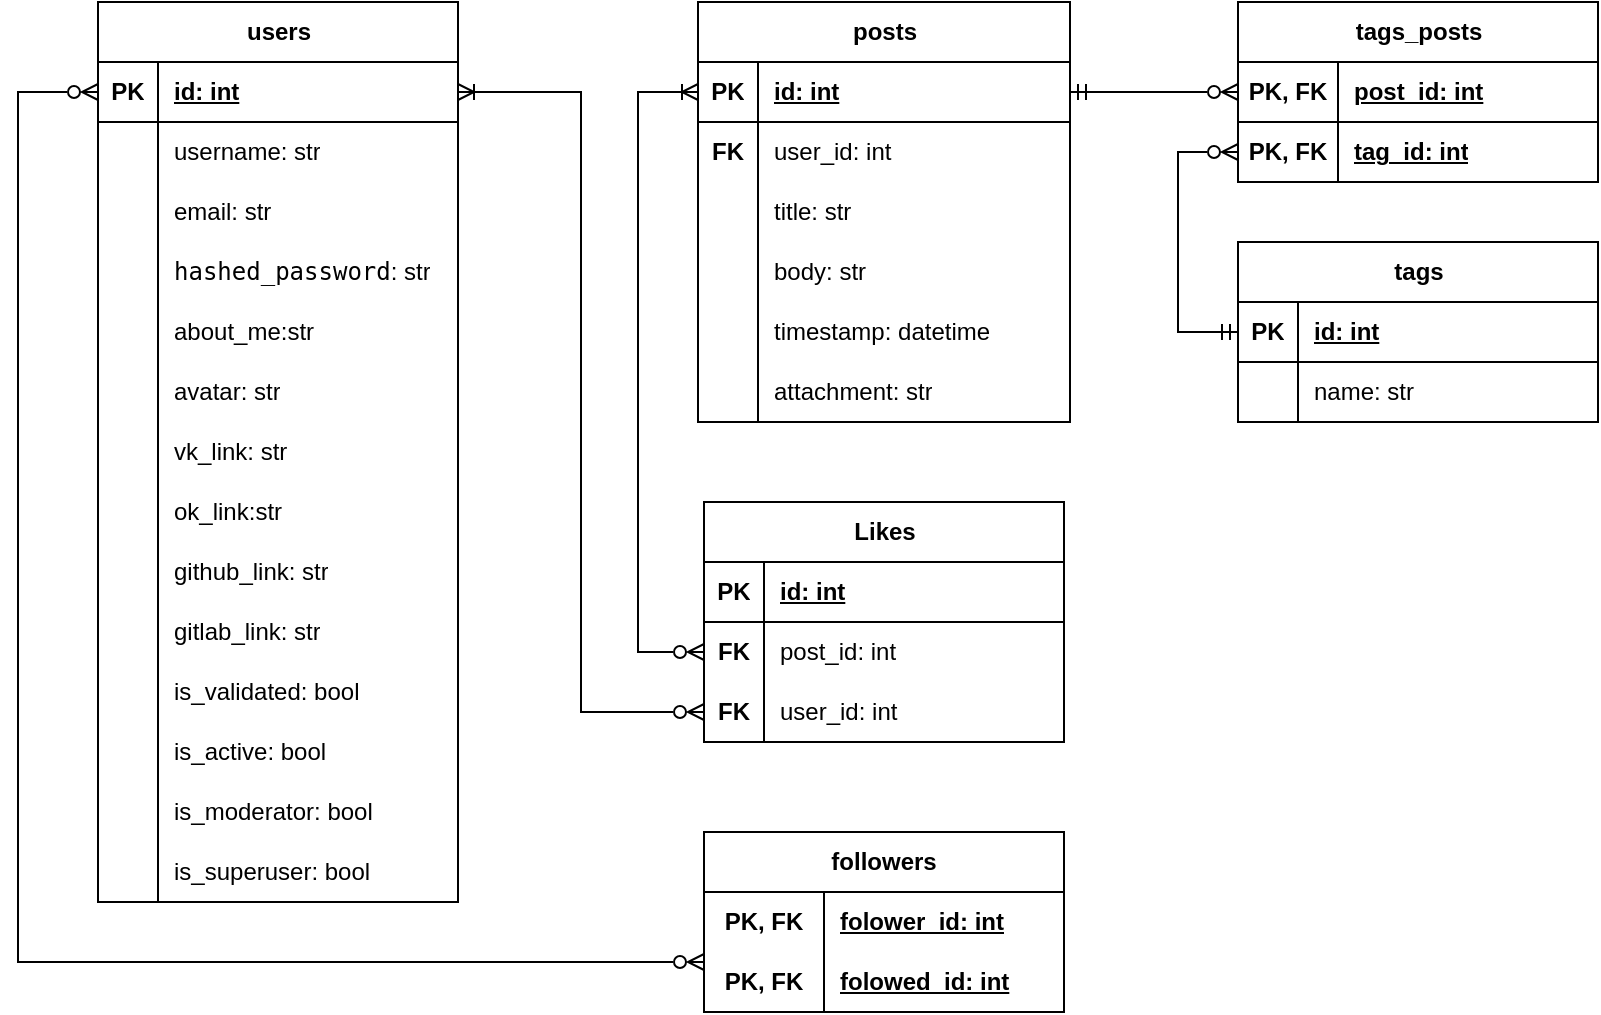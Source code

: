 <mxfile version="24.8.4">
  <diagram name="Page-1" id="2Q1OLSeuSMFc9mFQq8gH">
    <mxGraphModel dx="1562" dy="826" grid="1" gridSize="10" guides="1" tooltips="1" connect="1" arrows="1" fold="1" page="1" pageScale="1" pageWidth="827" pageHeight="1169" math="0" shadow="0">
      <root>
        <mxCell id="0" />
        <mxCell id="1" parent="0" />
        <mxCell id="EeX4CJ8ePAJ3Jt6uAN1j-5" value="users" style="shape=table;startSize=30;container=1;collapsible=1;childLayout=tableLayout;fixedRows=1;rowLines=0;fontStyle=1;align=center;resizeLast=1;html=1;" parent="1" vertex="1">
          <mxGeometry x="90" y="80" width="180" height="450" as="geometry" />
        </mxCell>
        <mxCell id="EeX4CJ8ePAJ3Jt6uAN1j-6" value="" style="shape=tableRow;horizontal=0;startSize=0;swimlaneHead=0;swimlaneBody=0;fillColor=none;collapsible=0;dropTarget=0;points=[[0,0.5],[1,0.5]];portConstraint=eastwest;top=0;left=0;right=0;bottom=1;" parent="EeX4CJ8ePAJ3Jt6uAN1j-5" vertex="1">
          <mxGeometry y="30" width="180" height="30" as="geometry" />
        </mxCell>
        <mxCell id="EeX4CJ8ePAJ3Jt6uAN1j-7" value="PK" style="shape=partialRectangle;connectable=0;fillColor=none;top=0;left=0;bottom=0;right=0;fontStyle=1;overflow=hidden;whiteSpace=wrap;html=1;" parent="EeX4CJ8ePAJ3Jt6uAN1j-6" vertex="1">
          <mxGeometry width="30" height="30" as="geometry">
            <mxRectangle width="30" height="30" as="alternateBounds" />
          </mxGeometry>
        </mxCell>
        <mxCell id="EeX4CJ8ePAJ3Jt6uAN1j-8" value="id: int" style="shape=partialRectangle;connectable=0;fillColor=none;top=0;left=0;bottom=0;right=0;align=left;spacingLeft=6;fontStyle=5;overflow=hidden;whiteSpace=wrap;html=1;" parent="EeX4CJ8ePAJ3Jt6uAN1j-6" vertex="1">
          <mxGeometry x="30" width="150" height="30" as="geometry">
            <mxRectangle width="150" height="30" as="alternateBounds" />
          </mxGeometry>
        </mxCell>
        <mxCell id="EeX4CJ8ePAJ3Jt6uAN1j-9" value="" style="shape=tableRow;horizontal=0;startSize=0;swimlaneHead=0;swimlaneBody=0;fillColor=none;collapsible=0;dropTarget=0;points=[[0,0.5],[1,0.5]];portConstraint=eastwest;top=0;left=0;right=0;bottom=0;" parent="EeX4CJ8ePAJ3Jt6uAN1j-5" vertex="1">
          <mxGeometry y="60" width="180" height="30" as="geometry" />
        </mxCell>
        <mxCell id="EeX4CJ8ePAJ3Jt6uAN1j-10" value="" style="shape=partialRectangle;connectable=0;fillColor=none;top=0;left=0;bottom=0;right=0;editable=1;overflow=hidden;whiteSpace=wrap;html=1;" parent="EeX4CJ8ePAJ3Jt6uAN1j-9" vertex="1">
          <mxGeometry width="30" height="30" as="geometry">
            <mxRectangle width="30" height="30" as="alternateBounds" />
          </mxGeometry>
        </mxCell>
        <mxCell id="EeX4CJ8ePAJ3Jt6uAN1j-11" value="username: str" style="shape=partialRectangle;connectable=0;fillColor=none;top=0;left=0;bottom=0;right=0;align=left;spacingLeft=6;overflow=hidden;whiteSpace=wrap;html=1;" parent="EeX4CJ8ePAJ3Jt6uAN1j-9" vertex="1">
          <mxGeometry x="30" width="150" height="30" as="geometry">
            <mxRectangle width="150" height="30" as="alternateBounds" />
          </mxGeometry>
        </mxCell>
        <mxCell id="EeX4CJ8ePAJ3Jt6uAN1j-12" value="" style="shape=tableRow;horizontal=0;startSize=0;swimlaneHead=0;swimlaneBody=0;fillColor=none;collapsible=0;dropTarget=0;points=[[0,0.5],[1,0.5]];portConstraint=eastwest;top=0;left=0;right=0;bottom=0;" parent="EeX4CJ8ePAJ3Jt6uAN1j-5" vertex="1">
          <mxGeometry y="90" width="180" height="30" as="geometry" />
        </mxCell>
        <mxCell id="EeX4CJ8ePAJ3Jt6uAN1j-13" value="" style="shape=partialRectangle;connectable=0;fillColor=none;top=0;left=0;bottom=0;right=0;editable=1;overflow=hidden;whiteSpace=wrap;html=1;" parent="EeX4CJ8ePAJ3Jt6uAN1j-12" vertex="1">
          <mxGeometry width="30" height="30" as="geometry">
            <mxRectangle width="30" height="30" as="alternateBounds" />
          </mxGeometry>
        </mxCell>
        <mxCell id="EeX4CJ8ePAJ3Jt6uAN1j-14" value="email: str" style="shape=partialRectangle;connectable=0;fillColor=none;top=0;left=0;bottom=0;right=0;align=left;spacingLeft=6;overflow=hidden;whiteSpace=wrap;html=1;" parent="EeX4CJ8ePAJ3Jt6uAN1j-12" vertex="1">
          <mxGeometry x="30" width="150" height="30" as="geometry">
            <mxRectangle width="150" height="30" as="alternateBounds" />
          </mxGeometry>
        </mxCell>
        <mxCell id="EeX4CJ8ePAJ3Jt6uAN1j-15" value="" style="shape=tableRow;horizontal=0;startSize=0;swimlaneHead=0;swimlaneBody=0;fillColor=none;collapsible=0;dropTarget=0;points=[[0,0.5],[1,0.5]];portConstraint=eastwest;top=0;left=0;right=0;bottom=0;" parent="EeX4CJ8ePAJ3Jt6uAN1j-5" vertex="1">
          <mxGeometry y="120" width="180" height="30" as="geometry" />
        </mxCell>
        <mxCell id="EeX4CJ8ePAJ3Jt6uAN1j-16" value="" style="shape=partialRectangle;connectable=0;fillColor=none;top=0;left=0;bottom=0;right=0;editable=1;overflow=hidden;whiteSpace=wrap;html=1;" parent="EeX4CJ8ePAJ3Jt6uAN1j-15" vertex="1">
          <mxGeometry width="30" height="30" as="geometry">
            <mxRectangle width="30" height="30" as="alternateBounds" />
          </mxGeometry>
        </mxCell>
        <mxCell id="EeX4CJ8ePAJ3Jt6uAN1j-17" value="&lt;font face=&quot;Helvetica&quot;&gt;&lt;code&gt;hashed_password&lt;/code&gt;: str&lt;/font&gt;" style="shape=partialRectangle;connectable=0;fillColor=none;top=0;left=0;bottom=0;right=0;align=left;spacingLeft=6;overflow=hidden;whiteSpace=wrap;html=1;" parent="EeX4CJ8ePAJ3Jt6uAN1j-15" vertex="1">
          <mxGeometry x="30" width="150" height="30" as="geometry">
            <mxRectangle width="150" height="30" as="alternateBounds" />
          </mxGeometry>
        </mxCell>
        <mxCell id="EeX4CJ8ePAJ3Jt6uAN1j-31" value="" style="shape=tableRow;horizontal=0;startSize=0;swimlaneHead=0;swimlaneBody=0;fillColor=none;collapsible=0;dropTarget=0;points=[[0,0.5],[1,0.5]];portConstraint=eastwest;top=0;left=0;right=0;bottom=0;" parent="EeX4CJ8ePAJ3Jt6uAN1j-5" vertex="1">
          <mxGeometry y="150" width="180" height="30" as="geometry" />
        </mxCell>
        <mxCell id="EeX4CJ8ePAJ3Jt6uAN1j-32" value="" style="shape=partialRectangle;connectable=0;fillColor=none;top=0;left=0;bottom=0;right=0;editable=1;overflow=hidden;whiteSpace=wrap;html=1;" parent="EeX4CJ8ePAJ3Jt6uAN1j-31" vertex="1">
          <mxGeometry width="30" height="30" as="geometry">
            <mxRectangle width="30" height="30" as="alternateBounds" />
          </mxGeometry>
        </mxCell>
        <mxCell id="EeX4CJ8ePAJ3Jt6uAN1j-33" value="about_me:str" style="shape=partialRectangle;connectable=0;fillColor=none;top=0;left=0;bottom=0;right=0;align=left;spacingLeft=6;overflow=hidden;whiteSpace=wrap;html=1;" parent="EeX4CJ8ePAJ3Jt6uAN1j-31" vertex="1">
          <mxGeometry x="30" width="150" height="30" as="geometry">
            <mxRectangle width="150" height="30" as="alternateBounds" />
          </mxGeometry>
        </mxCell>
        <mxCell id="EeX4CJ8ePAJ3Jt6uAN1j-34" value="" style="shape=tableRow;horizontal=0;startSize=0;swimlaneHead=0;swimlaneBody=0;fillColor=none;collapsible=0;dropTarget=0;points=[[0,0.5],[1,0.5]];portConstraint=eastwest;top=0;left=0;right=0;bottom=0;" parent="EeX4CJ8ePAJ3Jt6uAN1j-5" vertex="1">
          <mxGeometry y="180" width="180" height="30" as="geometry" />
        </mxCell>
        <mxCell id="EeX4CJ8ePAJ3Jt6uAN1j-35" value="" style="shape=partialRectangle;connectable=0;fillColor=none;top=0;left=0;bottom=0;right=0;editable=1;overflow=hidden;whiteSpace=wrap;html=1;" parent="EeX4CJ8ePAJ3Jt6uAN1j-34" vertex="1">
          <mxGeometry width="30" height="30" as="geometry">
            <mxRectangle width="30" height="30" as="alternateBounds" />
          </mxGeometry>
        </mxCell>
        <mxCell id="EeX4CJ8ePAJ3Jt6uAN1j-36" value="avatar: str" style="shape=partialRectangle;connectable=0;fillColor=none;top=0;left=0;bottom=0;right=0;align=left;spacingLeft=6;overflow=hidden;whiteSpace=wrap;html=1;" parent="EeX4CJ8ePAJ3Jt6uAN1j-34" vertex="1">
          <mxGeometry x="30" width="150" height="30" as="geometry">
            <mxRectangle width="150" height="30" as="alternateBounds" />
          </mxGeometry>
        </mxCell>
        <mxCell id="EeX4CJ8ePAJ3Jt6uAN1j-37" value="" style="shape=tableRow;horizontal=0;startSize=0;swimlaneHead=0;swimlaneBody=0;fillColor=none;collapsible=0;dropTarget=0;points=[[0,0.5],[1,0.5]];portConstraint=eastwest;top=0;left=0;right=0;bottom=0;" parent="EeX4CJ8ePAJ3Jt6uAN1j-5" vertex="1">
          <mxGeometry y="210" width="180" height="30" as="geometry" />
        </mxCell>
        <mxCell id="EeX4CJ8ePAJ3Jt6uAN1j-38" value="" style="shape=partialRectangle;connectable=0;fillColor=none;top=0;left=0;bottom=0;right=0;editable=1;overflow=hidden;whiteSpace=wrap;html=1;" parent="EeX4CJ8ePAJ3Jt6uAN1j-37" vertex="1">
          <mxGeometry width="30" height="30" as="geometry">
            <mxRectangle width="30" height="30" as="alternateBounds" />
          </mxGeometry>
        </mxCell>
        <mxCell id="EeX4CJ8ePAJ3Jt6uAN1j-39" value="&lt;div&gt;vk_link: str&lt;br&gt;&lt;/div&gt;" style="shape=partialRectangle;connectable=0;fillColor=none;top=0;left=0;bottom=0;right=0;align=left;spacingLeft=6;overflow=hidden;whiteSpace=wrap;html=1;" parent="EeX4CJ8ePAJ3Jt6uAN1j-37" vertex="1">
          <mxGeometry x="30" width="150" height="30" as="geometry">
            <mxRectangle width="150" height="30" as="alternateBounds" />
          </mxGeometry>
        </mxCell>
        <mxCell id="EeX4CJ8ePAJ3Jt6uAN1j-40" value="" style="shape=tableRow;horizontal=0;startSize=0;swimlaneHead=0;swimlaneBody=0;fillColor=none;collapsible=0;dropTarget=0;points=[[0,0.5],[1,0.5]];portConstraint=eastwest;top=0;left=0;right=0;bottom=0;" parent="EeX4CJ8ePAJ3Jt6uAN1j-5" vertex="1">
          <mxGeometry y="240" width="180" height="30" as="geometry" />
        </mxCell>
        <mxCell id="EeX4CJ8ePAJ3Jt6uAN1j-41" value="" style="shape=partialRectangle;connectable=0;fillColor=none;top=0;left=0;bottom=0;right=0;editable=1;overflow=hidden;whiteSpace=wrap;html=1;" parent="EeX4CJ8ePAJ3Jt6uAN1j-40" vertex="1">
          <mxGeometry width="30" height="30" as="geometry">
            <mxRectangle width="30" height="30" as="alternateBounds" />
          </mxGeometry>
        </mxCell>
        <mxCell id="EeX4CJ8ePAJ3Jt6uAN1j-42" value="&lt;div&gt;ok_link:str&lt;/div&gt;" style="shape=partialRectangle;connectable=0;fillColor=none;top=0;left=0;bottom=0;right=0;align=left;spacingLeft=6;overflow=hidden;whiteSpace=wrap;html=1;" parent="EeX4CJ8ePAJ3Jt6uAN1j-40" vertex="1">
          <mxGeometry x="30" width="150" height="30" as="geometry">
            <mxRectangle width="150" height="30" as="alternateBounds" />
          </mxGeometry>
        </mxCell>
        <mxCell id="EeX4CJ8ePAJ3Jt6uAN1j-43" value="" style="shape=tableRow;horizontal=0;startSize=0;swimlaneHead=0;swimlaneBody=0;fillColor=none;collapsible=0;dropTarget=0;points=[[0,0.5],[1,0.5]];portConstraint=eastwest;top=0;left=0;right=0;bottom=0;" parent="EeX4CJ8ePAJ3Jt6uAN1j-5" vertex="1">
          <mxGeometry y="270" width="180" height="30" as="geometry" />
        </mxCell>
        <mxCell id="EeX4CJ8ePAJ3Jt6uAN1j-44" value="" style="shape=partialRectangle;connectable=0;fillColor=none;top=0;left=0;bottom=0;right=0;editable=1;overflow=hidden;whiteSpace=wrap;html=1;" parent="EeX4CJ8ePAJ3Jt6uAN1j-43" vertex="1">
          <mxGeometry width="30" height="30" as="geometry">
            <mxRectangle width="30" height="30" as="alternateBounds" />
          </mxGeometry>
        </mxCell>
        <mxCell id="EeX4CJ8ePAJ3Jt6uAN1j-45" value="&lt;div&gt;github_link: str&lt;br&gt;&lt;/div&gt;" style="shape=partialRectangle;connectable=0;fillColor=none;top=0;left=0;bottom=0;right=0;align=left;spacingLeft=6;overflow=hidden;whiteSpace=wrap;html=1;" parent="EeX4CJ8ePAJ3Jt6uAN1j-43" vertex="1">
          <mxGeometry x="30" width="150" height="30" as="geometry">
            <mxRectangle width="150" height="30" as="alternateBounds" />
          </mxGeometry>
        </mxCell>
        <mxCell id="EeX4CJ8ePAJ3Jt6uAN1j-46" value="" style="shape=tableRow;horizontal=0;startSize=0;swimlaneHead=0;swimlaneBody=0;fillColor=none;collapsible=0;dropTarget=0;points=[[0,0.5],[1,0.5]];portConstraint=eastwest;top=0;left=0;right=0;bottom=0;" parent="EeX4CJ8ePAJ3Jt6uAN1j-5" vertex="1">
          <mxGeometry y="300" width="180" height="30" as="geometry" />
        </mxCell>
        <mxCell id="EeX4CJ8ePAJ3Jt6uAN1j-47" value="" style="shape=partialRectangle;connectable=0;fillColor=none;top=0;left=0;bottom=0;right=0;editable=1;overflow=hidden;whiteSpace=wrap;html=1;" parent="EeX4CJ8ePAJ3Jt6uAN1j-46" vertex="1">
          <mxGeometry width="30" height="30" as="geometry">
            <mxRectangle width="30" height="30" as="alternateBounds" />
          </mxGeometry>
        </mxCell>
        <mxCell id="EeX4CJ8ePAJ3Jt6uAN1j-48" value="&lt;div&gt;gitlab_link: str&lt;br&gt;&lt;/div&gt;" style="shape=partialRectangle;connectable=0;fillColor=none;top=0;left=0;bottom=0;right=0;align=left;spacingLeft=6;overflow=hidden;whiteSpace=wrap;html=1;" parent="EeX4CJ8ePAJ3Jt6uAN1j-46" vertex="1">
          <mxGeometry x="30" width="150" height="30" as="geometry">
            <mxRectangle width="150" height="30" as="alternateBounds" />
          </mxGeometry>
        </mxCell>
        <mxCell id="EeX4CJ8ePAJ3Jt6uAN1j-49" value="" style="shape=tableRow;horizontal=0;startSize=0;swimlaneHead=0;swimlaneBody=0;fillColor=none;collapsible=0;dropTarget=0;points=[[0,0.5],[1,0.5]];portConstraint=eastwest;top=0;left=0;right=0;bottom=0;" parent="EeX4CJ8ePAJ3Jt6uAN1j-5" vertex="1">
          <mxGeometry y="330" width="180" height="30" as="geometry" />
        </mxCell>
        <mxCell id="EeX4CJ8ePAJ3Jt6uAN1j-50" value="" style="shape=partialRectangle;connectable=0;fillColor=none;top=0;left=0;bottom=0;right=0;editable=1;overflow=hidden;whiteSpace=wrap;html=1;" parent="EeX4CJ8ePAJ3Jt6uAN1j-49" vertex="1">
          <mxGeometry width="30" height="30" as="geometry">
            <mxRectangle width="30" height="30" as="alternateBounds" />
          </mxGeometry>
        </mxCell>
        <mxCell id="EeX4CJ8ePAJ3Jt6uAN1j-51" value="is_validated: bool" style="shape=partialRectangle;connectable=0;fillColor=none;top=0;left=0;bottom=0;right=0;align=left;spacingLeft=6;overflow=hidden;whiteSpace=wrap;html=1;" parent="EeX4CJ8ePAJ3Jt6uAN1j-49" vertex="1">
          <mxGeometry x="30" width="150" height="30" as="geometry">
            <mxRectangle width="150" height="30" as="alternateBounds" />
          </mxGeometry>
        </mxCell>
        <mxCell id="EeX4CJ8ePAJ3Jt6uAN1j-52" value="" style="shape=tableRow;horizontal=0;startSize=0;swimlaneHead=0;swimlaneBody=0;fillColor=none;collapsible=0;dropTarget=0;points=[[0,0.5],[1,0.5]];portConstraint=eastwest;top=0;left=0;right=0;bottom=0;" parent="EeX4CJ8ePAJ3Jt6uAN1j-5" vertex="1">
          <mxGeometry y="360" width="180" height="30" as="geometry" />
        </mxCell>
        <mxCell id="EeX4CJ8ePAJ3Jt6uAN1j-53" value="" style="shape=partialRectangle;connectable=0;fillColor=none;top=0;left=0;bottom=0;right=0;editable=1;overflow=hidden;whiteSpace=wrap;html=1;" parent="EeX4CJ8ePAJ3Jt6uAN1j-52" vertex="1">
          <mxGeometry width="30" height="30" as="geometry">
            <mxRectangle width="30" height="30" as="alternateBounds" />
          </mxGeometry>
        </mxCell>
        <mxCell id="EeX4CJ8ePAJ3Jt6uAN1j-54" value="is_active: bool" style="shape=partialRectangle;connectable=0;fillColor=none;top=0;left=0;bottom=0;right=0;align=left;spacingLeft=6;overflow=hidden;whiteSpace=wrap;html=1;" parent="EeX4CJ8ePAJ3Jt6uAN1j-52" vertex="1">
          <mxGeometry x="30" width="150" height="30" as="geometry">
            <mxRectangle width="150" height="30" as="alternateBounds" />
          </mxGeometry>
        </mxCell>
        <mxCell id="EeX4CJ8ePAJ3Jt6uAN1j-55" value="" style="shape=tableRow;horizontal=0;startSize=0;swimlaneHead=0;swimlaneBody=0;fillColor=none;collapsible=0;dropTarget=0;points=[[0,0.5],[1,0.5]];portConstraint=eastwest;top=0;left=0;right=0;bottom=0;" parent="EeX4CJ8ePAJ3Jt6uAN1j-5" vertex="1">
          <mxGeometry y="390" width="180" height="30" as="geometry" />
        </mxCell>
        <mxCell id="EeX4CJ8ePAJ3Jt6uAN1j-56" value="" style="shape=partialRectangle;connectable=0;fillColor=none;top=0;left=0;bottom=0;right=0;editable=1;overflow=hidden;whiteSpace=wrap;html=1;" parent="EeX4CJ8ePAJ3Jt6uAN1j-55" vertex="1">
          <mxGeometry width="30" height="30" as="geometry">
            <mxRectangle width="30" height="30" as="alternateBounds" />
          </mxGeometry>
        </mxCell>
        <mxCell id="EeX4CJ8ePAJ3Jt6uAN1j-57" value="is_moderator: bool" style="shape=partialRectangle;connectable=0;fillColor=none;top=0;left=0;bottom=0;right=0;align=left;spacingLeft=6;overflow=hidden;whiteSpace=wrap;html=1;" parent="EeX4CJ8ePAJ3Jt6uAN1j-55" vertex="1">
          <mxGeometry x="30" width="150" height="30" as="geometry">
            <mxRectangle width="150" height="30" as="alternateBounds" />
          </mxGeometry>
        </mxCell>
        <mxCell id="zmyb6nC7p92Y81AdXvrG-46" value="" style="shape=tableRow;horizontal=0;startSize=0;swimlaneHead=0;swimlaneBody=0;fillColor=none;collapsible=0;dropTarget=0;points=[[0,0.5],[1,0.5]];portConstraint=eastwest;top=0;left=0;right=0;bottom=0;" parent="EeX4CJ8ePAJ3Jt6uAN1j-5" vertex="1">
          <mxGeometry y="420" width="180" height="30" as="geometry" />
        </mxCell>
        <mxCell id="zmyb6nC7p92Y81AdXvrG-47" value="" style="shape=partialRectangle;connectable=0;fillColor=none;top=0;left=0;bottom=0;right=0;editable=1;overflow=hidden;whiteSpace=wrap;html=1;" parent="zmyb6nC7p92Y81AdXvrG-46" vertex="1">
          <mxGeometry width="30" height="30" as="geometry">
            <mxRectangle width="30" height="30" as="alternateBounds" />
          </mxGeometry>
        </mxCell>
        <mxCell id="zmyb6nC7p92Y81AdXvrG-48" value="is_superuser: bool" style="shape=partialRectangle;connectable=0;fillColor=none;top=0;left=0;bottom=0;right=0;align=left;spacingLeft=6;overflow=hidden;whiteSpace=wrap;html=1;" parent="zmyb6nC7p92Y81AdXvrG-46" vertex="1">
          <mxGeometry x="30" width="150" height="30" as="geometry">
            <mxRectangle width="150" height="30" as="alternateBounds" />
          </mxGeometry>
        </mxCell>
        <mxCell id="EeX4CJ8ePAJ3Jt6uAN1j-74" value="tags" style="shape=table;startSize=30;container=1;collapsible=1;childLayout=tableLayout;fixedRows=1;rowLines=0;fontStyle=1;align=center;resizeLast=1;html=1;" parent="1" vertex="1">
          <mxGeometry x="660" y="200" width="180" height="90" as="geometry" />
        </mxCell>
        <mxCell id="EeX4CJ8ePAJ3Jt6uAN1j-75" value="" style="shape=tableRow;horizontal=0;startSize=0;swimlaneHead=0;swimlaneBody=0;fillColor=none;collapsible=0;dropTarget=0;points=[[0,0.5],[1,0.5]];portConstraint=eastwest;top=0;left=0;right=0;bottom=1;" parent="EeX4CJ8ePAJ3Jt6uAN1j-74" vertex="1">
          <mxGeometry y="30" width="180" height="30" as="geometry" />
        </mxCell>
        <mxCell id="EeX4CJ8ePAJ3Jt6uAN1j-76" value="PK" style="shape=partialRectangle;connectable=0;fillColor=none;top=0;left=0;bottom=0;right=0;fontStyle=1;overflow=hidden;whiteSpace=wrap;html=1;" parent="EeX4CJ8ePAJ3Jt6uAN1j-75" vertex="1">
          <mxGeometry width="30" height="30" as="geometry">
            <mxRectangle width="30" height="30" as="alternateBounds" />
          </mxGeometry>
        </mxCell>
        <mxCell id="EeX4CJ8ePAJ3Jt6uAN1j-77" value="id: int" style="shape=partialRectangle;connectable=0;fillColor=none;top=0;left=0;bottom=0;right=0;align=left;spacingLeft=6;fontStyle=5;overflow=hidden;whiteSpace=wrap;html=1;" parent="EeX4CJ8ePAJ3Jt6uAN1j-75" vertex="1">
          <mxGeometry x="30" width="150" height="30" as="geometry">
            <mxRectangle width="150" height="30" as="alternateBounds" />
          </mxGeometry>
        </mxCell>
        <mxCell id="EeX4CJ8ePAJ3Jt6uAN1j-78" value="" style="shape=tableRow;horizontal=0;startSize=0;swimlaneHead=0;swimlaneBody=0;fillColor=none;collapsible=0;dropTarget=0;points=[[0,0.5],[1,0.5]];portConstraint=eastwest;top=0;left=0;right=0;bottom=0;" parent="EeX4CJ8ePAJ3Jt6uAN1j-74" vertex="1">
          <mxGeometry y="60" width="180" height="30" as="geometry" />
        </mxCell>
        <mxCell id="EeX4CJ8ePAJ3Jt6uAN1j-79" value="" style="shape=partialRectangle;connectable=0;fillColor=none;top=0;left=0;bottom=0;right=0;editable=1;overflow=hidden;whiteSpace=wrap;html=1;" parent="EeX4CJ8ePAJ3Jt6uAN1j-78" vertex="1">
          <mxGeometry width="30" height="30" as="geometry">
            <mxRectangle width="30" height="30" as="alternateBounds" />
          </mxGeometry>
        </mxCell>
        <mxCell id="EeX4CJ8ePAJ3Jt6uAN1j-80" value="name: str" style="shape=partialRectangle;connectable=0;fillColor=none;top=0;left=0;bottom=0;right=0;align=left;spacingLeft=6;overflow=hidden;whiteSpace=wrap;html=1;" parent="EeX4CJ8ePAJ3Jt6uAN1j-78" vertex="1">
          <mxGeometry x="30" width="150" height="30" as="geometry">
            <mxRectangle width="150" height="30" as="alternateBounds" />
          </mxGeometry>
        </mxCell>
        <mxCell id="do1smNOPOPB0m0wCNJ7d-18" style="edgeStyle=orthogonalEdgeStyle;rounded=0;orthogonalLoop=1;jettySize=auto;html=1;entryX=0;entryY=0.5;entryDx=0;entryDy=0;endArrow=ERzeroToMany;endFill=0;startArrow=ERzeroToMany;startFill=0;" edge="1" parent="1" source="EeX4CJ8ePAJ3Jt6uAN1j-106" target="EeX4CJ8ePAJ3Jt6uAN1j-6">
          <mxGeometry relative="1" as="geometry">
            <Array as="points">
              <mxPoint x="50" y="560" />
              <mxPoint x="50" y="125" />
            </Array>
          </mxGeometry>
        </mxCell>
        <mxCell id="EeX4CJ8ePAJ3Jt6uAN1j-106" value="followers" style="shape=table;startSize=30;container=1;collapsible=1;childLayout=tableLayout;fixedRows=1;rowLines=0;fontStyle=1;align=center;resizeLast=1;html=1;whiteSpace=wrap;" parent="1" vertex="1">
          <mxGeometry x="393" y="495" width="180" height="90" as="geometry" />
        </mxCell>
        <mxCell id="EeX4CJ8ePAJ3Jt6uAN1j-107" value="" style="shape=tableRow;horizontal=0;startSize=0;swimlaneHead=0;swimlaneBody=0;fillColor=none;collapsible=0;dropTarget=0;points=[[0,0.5],[1,0.5]];portConstraint=eastwest;top=0;left=0;right=0;bottom=0;html=1;" parent="EeX4CJ8ePAJ3Jt6uAN1j-106" vertex="1">
          <mxGeometry y="30" width="180" height="30" as="geometry" />
        </mxCell>
        <mxCell id="EeX4CJ8ePAJ3Jt6uAN1j-108" value="PK, FK" style="shape=partialRectangle;connectable=0;fillColor=none;top=0;left=0;bottom=0;right=0;fontStyle=1;overflow=hidden;html=1;whiteSpace=wrap;" parent="EeX4CJ8ePAJ3Jt6uAN1j-107" vertex="1">
          <mxGeometry width="60" height="30" as="geometry">
            <mxRectangle width="60" height="30" as="alternateBounds" />
          </mxGeometry>
        </mxCell>
        <mxCell id="EeX4CJ8ePAJ3Jt6uAN1j-109" value="folower_id: int" style="shape=partialRectangle;connectable=0;fillColor=none;top=0;left=0;bottom=0;right=0;align=left;spacingLeft=6;fontStyle=5;overflow=hidden;html=1;whiteSpace=wrap;" parent="EeX4CJ8ePAJ3Jt6uAN1j-107" vertex="1">
          <mxGeometry x="60" width="120" height="30" as="geometry">
            <mxRectangle width="120" height="30" as="alternateBounds" />
          </mxGeometry>
        </mxCell>
        <mxCell id="EeX4CJ8ePAJ3Jt6uAN1j-110" value="" style="shape=tableRow;horizontal=0;startSize=0;swimlaneHead=0;swimlaneBody=0;fillColor=none;collapsible=0;dropTarget=0;points=[[0,0.5],[1,0.5]];portConstraint=eastwest;top=0;left=0;right=0;bottom=1;html=1;" parent="EeX4CJ8ePAJ3Jt6uAN1j-106" vertex="1">
          <mxGeometry y="60" width="180" height="30" as="geometry" />
        </mxCell>
        <mxCell id="EeX4CJ8ePAJ3Jt6uAN1j-111" value="PK, FK" style="shape=partialRectangle;connectable=0;fillColor=none;top=0;left=0;bottom=0;right=0;fontStyle=1;overflow=hidden;html=1;whiteSpace=wrap;" parent="EeX4CJ8ePAJ3Jt6uAN1j-110" vertex="1">
          <mxGeometry width="60" height="30" as="geometry">
            <mxRectangle width="60" height="30" as="alternateBounds" />
          </mxGeometry>
        </mxCell>
        <mxCell id="EeX4CJ8ePAJ3Jt6uAN1j-112" value="folowed_id: int" style="shape=partialRectangle;connectable=0;fillColor=none;top=0;left=0;bottom=0;right=0;align=left;spacingLeft=6;fontStyle=5;overflow=hidden;html=1;whiteSpace=wrap;" parent="EeX4CJ8ePAJ3Jt6uAN1j-110" vertex="1">
          <mxGeometry x="60" width="120" height="30" as="geometry">
            <mxRectangle width="120" height="30" as="alternateBounds" />
          </mxGeometry>
        </mxCell>
        <mxCell id="EeX4CJ8ePAJ3Jt6uAN1j-121" value="Likes" style="shape=table;startSize=30;container=1;collapsible=1;childLayout=tableLayout;fixedRows=1;rowLines=0;fontStyle=1;align=center;resizeLast=1;html=1;" parent="1" vertex="1">
          <mxGeometry x="393" y="330" width="180" height="120" as="geometry" />
        </mxCell>
        <mxCell id="EeX4CJ8ePAJ3Jt6uAN1j-122" value="" style="shape=tableRow;horizontal=0;startSize=0;swimlaneHead=0;swimlaneBody=0;fillColor=none;collapsible=0;dropTarget=0;points=[[0,0.5],[1,0.5]];portConstraint=eastwest;top=0;left=0;right=0;bottom=1;" parent="EeX4CJ8ePAJ3Jt6uAN1j-121" vertex="1">
          <mxGeometry y="30" width="180" height="30" as="geometry" />
        </mxCell>
        <mxCell id="EeX4CJ8ePAJ3Jt6uAN1j-123" value="PK" style="shape=partialRectangle;connectable=0;fillColor=none;top=0;left=0;bottom=0;right=0;fontStyle=1;overflow=hidden;whiteSpace=wrap;html=1;" parent="EeX4CJ8ePAJ3Jt6uAN1j-122" vertex="1">
          <mxGeometry width="30" height="30" as="geometry">
            <mxRectangle width="30" height="30" as="alternateBounds" />
          </mxGeometry>
        </mxCell>
        <mxCell id="EeX4CJ8ePAJ3Jt6uAN1j-124" value="id: int" style="shape=partialRectangle;connectable=0;fillColor=none;top=0;left=0;bottom=0;right=0;align=left;spacingLeft=6;fontStyle=5;overflow=hidden;whiteSpace=wrap;html=1;" parent="EeX4CJ8ePAJ3Jt6uAN1j-122" vertex="1">
          <mxGeometry x="30" width="150" height="30" as="geometry">
            <mxRectangle width="150" height="30" as="alternateBounds" />
          </mxGeometry>
        </mxCell>
        <mxCell id="EeX4CJ8ePAJ3Jt6uAN1j-125" value="" style="shape=tableRow;horizontal=0;startSize=0;swimlaneHead=0;swimlaneBody=0;fillColor=none;collapsible=0;dropTarget=0;points=[[0,0.5],[1,0.5]];portConstraint=eastwest;top=0;left=0;right=0;bottom=0;" parent="EeX4CJ8ePAJ3Jt6uAN1j-121" vertex="1">
          <mxGeometry y="60" width="180" height="30" as="geometry" />
        </mxCell>
        <mxCell id="EeX4CJ8ePAJ3Jt6uAN1j-126" value="FK" style="shape=partialRectangle;connectable=0;fillColor=none;top=0;left=0;bottom=0;right=0;editable=1;overflow=hidden;whiteSpace=wrap;html=1;fontStyle=1" parent="EeX4CJ8ePAJ3Jt6uAN1j-125" vertex="1">
          <mxGeometry width="30" height="30" as="geometry">
            <mxRectangle width="30" height="30" as="alternateBounds" />
          </mxGeometry>
        </mxCell>
        <mxCell id="EeX4CJ8ePAJ3Jt6uAN1j-127" value="post_id: int" style="shape=partialRectangle;connectable=0;fillColor=none;top=0;left=0;bottom=0;right=0;align=left;spacingLeft=6;overflow=hidden;whiteSpace=wrap;html=1;" parent="EeX4CJ8ePAJ3Jt6uAN1j-125" vertex="1">
          <mxGeometry x="30" width="150" height="30" as="geometry">
            <mxRectangle width="150" height="30" as="alternateBounds" />
          </mxGeometry>
        </mxCell>
        <mxCell id="EeX4CJ8ePAJ3Jt6uAN1j-128" value="" style="shape=tableRow;horizontal=0;startSize=0;swimlaneHead=0;swimlaneBody=0;fillColor=none;collapsible=0;dropTarget=0;points=[[0,0.5],[1,0.5]];portConstraint=eastwest;top=0;left=0;right=0;bottom=0;fontStyle=1" parent="EeX4CJ8ePAJ3Jt6uAN1j-121" vertex="1">
          <mxGeometry y="90" width="180" height="30" as="geometry" />
        </mxCell>
        <mxCell id="EeX4CJ8ePAJ3Jt6uAN1j-129" value="&lt;b&gt;FK&lt;/b&gt;" style="shape=partialRectangle;connectable=0;fillColor=none;top=0;left=0;bottom=0;right=0;editable=1;overflow=hidden;whiteSpace=wrap;html=1;" parent="EeX4CJ8ePAJ3Jt6uAN1j-128" vertex="1">
          <mxGeometry width="30" height="30" as="geometry">
            <mxRectangle width="30" height="30" as="alternateBounds" />
          </mxGeometry>
        </mxCell>
        <mxCell id="EeX4CJ8ePAJ3Jt6uAN1j-130" value="user_id: int" style="shape=partialRectangle;connectable=0;fillColor=none;top=0;left=0;bottom=0;right=0;align=left;spacingLeft=6;overflow=hidden;whiteSpace=wrap;html=1;" parent="EeX4CJ8ePAJ3Jt6uAN1j-128" vertex="1">
          <mxGeometry x="30" width="150" height="30" as="geometry">
            <mxRectangle width="150" height="30" as="alternateBounds" />
          </mxGeometry>
        </mxCell>
        <mxCell id="EeX4CJ8ePAJ3Jt6uAN1j-58" value="posts" style="shape=table;startSize=30;container=1;collapsible=1;childLayout=tableLayout;fixedRows=1;rowLines=0;fontStyle=1;align=center;resizeLast=1;html=1;" parent="1" vertex="1">
          <mxGeometry x="390" y="80" width="186" height="210" as="geometry" />
        </mxCell>
        <mxCell id="EeX4CJ8ePAJ3Jt6uAN1j-59" value="" style="shape=tableRow;horizontal=0;startSize=0;swimlaneHead=0;swimlaneBody=0;fillColor=none;collapsible=0;dropTarget=0;points=[[0,0.5],[1,0.5]];portConstraint=eastwest;top=0;left=0;right=0;bottom=1;" parent="EeX4CJ8ePAJ3Jt6uAN1j-58" vertex="1">
          <mxGeometry y="30" width="186" height="30" as="geometry" />
        </mxCell>
        <mxCell id="EeX4CJ8ePAJ3Jt6uAN1j-60" value="PK" style="shape=partialRectangle;connectable=0;fillColor=none;top=0;left=0;bottom=0;right=0;fontStyle=1;overflow=hidden;whiteSpace=wrap;html=1;" parent="EeX4CJ8ePAJ3Jt6uAN1j-59" vertex="1">
          <mxGeometry width="30" height="30" as="geometry">
            <mxRectangle width="30" height="30" as="alternateBounds" />
          </mxGeometry>
        </mxCell>
        <mxCell id="EeX4CJ8ePAJ3Jt6uAN1j-61" value="id: int" style="shape=partialRectangle;connectable=0;fillColor=none;top=0;left=0;bottom=0;right=0;align=left;spacingLeft=6;fontStyle=5;overflow=hidden;whiteSpace=wrap;html=1;" parent="EeX4CJ8ePAJ3Jt6uAN1j-59" vertex="1">
          <mxGeometry x="30" width="156" height="30" as="geometry">
            <mxRectangle width="156" height="30" as="alternateBounds" />
          </mxGeometry>
        </mxCell>
        <mxCell id="EeX4CJ8ePAJ3Jt6uAN1j-71" value="" style="shape=tableRow;horizontal=0;startSize=0;swimlaneHead=0;swimlaneBody=0;fillColor=none;collapsible=0;dropTarget=0;points=[[0,0.5],[1,0.5]];portConstraint=eastwest;top=0;left=0;right=0;bottom=0;" parent="EeX4CJ8ePAJ3Jt6uAN1j-58" vertex="1">
          <mxGeometry y="60" width="186" height="30" as="geometry" />
        </mxCell>
        <mxCell id="EeX4CJ8ePAJ3Jt6uAN1j-72" value="FK" style="shape=partialRectangle;connectable=0;fillColor=none;top=0;left=0;bottom=0;right=0;editable=1;overflow=hidden;whiteSpace=wrap;html=1;fontStyle=1" parent="EeX4CJ8ePAJ3Jt6uAN1j-71" vertex="1">
          <mxGeometry width="30" height="30" as="geometry">
            <mxRectangle width="30" height="30" as="alternateBounds" />
          </mxGeometry>
        </mxCell>
        <mxCell id="EeX4CJ8ePAJ3Jt6uAN1j-73" value="user_id: int" style="shape=partialRectangle;connectable=0;fillColor=none;top=0;left=0;bottom=0;right=0;align=left;spacingLeft=6;overflow=hidden;whiteSpace=wrap;html=1;" parent="EeX4CJ8ePAJ3Jt6uAN1j-71" vertex="1">
          <mxGeometry x="30" width="156" height="30" as="geometry">
            <mxRectangle width="156" height="30" as="alternateBounds" />
          </mxGeometry>
        </mxCell>
        <mxCell id="EeX4CJ8ePAJ3Jt6uAN1j-65" value="" style="shape=tableRow;horizontal=0;startSize=0;swimlaneHead=0;swimlaneBody=0;fillColor=none;collapsible=0;dropTarget=0;points=[[0,0.5],[1,0.5]];portConstraint=eastwest;top=0;left=0;right=0;bottom=0;" parent="EeX4CJ8ePAJ3Jt6uAN1j-58" vertex="1">
          <mxGeometry y="90" width="186" height="30" as="geometry" />
        </mxCell>
        <mxCell id="EeX4CJ8ePAJ3Jt6uAN1j-66" value="" style="shape=partialRectangle;connectable=0;fillColor=none;top=0;left=0;bottom=0;right=0;editable=1;overflow=hidden;whiteSpace=wrap;html=1;" parent="EeX4CJ8ePAJ3Jt6uAN1j-65" vertex="1">
          <mxGeometry width="30" height="30" as="geometry">
            <mxRectangle width="30" height="30" as="alternateBounds" />
          </mxGeometry>
        </mxCell>
        <mxCell id="EeX4CJ8ePAJ3Jt6uAN1j-67" value="title: str" style="shape=partialRectangle;connectable=0;fillColor=none;top=0;left=0;bottom=0;right=0;align=left;spacingLeft=6;overflow=hidden;whiteSpace=wrap;html=1;" parent="EeX4CJ8ePAJ3Jt6uAN1j-65" vertex="1">
          <mxGeometry x="30" width="156" height="30" as="geometry">
            <mxRectangle width="156" height="30" as="alternateBounds" />
          </mxGeometry>
        </mxCell>
        <mxCell id="do1smNOPOPB0m0wCNJ7d-1" value="" style="shape=tableRow;horizontal=0;startSize=0;swimlaneHead=0;swimlaneBody=0;fillColor=none;collapsible=0;dropTarget=0;points=[[0,0.5],[1,0.5]];portConstraint=eastwest;top=0;left=0;right=0;bottom=0;" vertex="1" parent="EeX4CJ8ePAJ3Jt6uAN1j-58">
          <mxGeometry y="120" width="186" height="30" as="geometry" />
        </mxCell>
        <mxCell id="do1smNOPOPB0m0wCNJ7d-2" value="" style="shape=partialRectangle;connectable=0;fillColor=none;top=0;left=0;bottom=0;right=0;editable=1;overflow=hidden;whiteSpace=wrap;html=1;" vertex="1" parent="do1smNOPOPB0m0wCNJ7d-1">
          <mxGeometry width="30" height="30" as="geometry">
            <mxRectangle width="30" height="30" as="alternateBounds" />
          </mxGeometry>
        </mxCell>
        <mxCell id="do1smNOPOPB0m0wCNJ7d-3" value="body: str" style="shape=partialRectangle;connectable=0;fillColor=none;top=0;left=0;bottom=0;right=0;align=left;spacingLeft=6;overflow=hidden;whiteSpace=wrap;html=1;" vertex="1" parent="do1smNOPOPB0m0wCNJ7d-1">
          <mxGeometry x="30" width="156" height="30" as="geometry">
            <mxRectangle width="156" height="30" as="alternateBounds" />
          </mxGeometry>
        </mxCell>
        <mxCell id="EeX4CJ8ePAJ3Jt6uAN1j-90" value="" style="shape=tableRow;horizontal=0;startSize=0;swimlaneHead=0;swimlaneBody=0;fillColor=none;collapsible=0;dropTarget=0;points=[[0,0.5],[1,0.5]];portConstraint=eastwest;top=0;left=0;right=0;bottom=0;" parent="EeX4CJ8ePAJ3Jt6uAN1j-58" vertex="1">
          <mxGeometry y="150" width="186" height="30" as="geometry" />
        </mxCell>
        <mxCell id="EeX4CJ8ePAJ3Jt6uAN1j-91" value="" style="shape=partialRectangle;connectable=0;fillColor=none;top=0;left=0;bottom=0;right=0;editable=1;overflow=hidden;whiteSpace=wrap;html=1;" parent="EeX4CJ8ePAJ3Jt6uAN1j-90" vertex="1">
          <mxGeometry width="30" height="30" as="geometry">
            <mxRectangle width="30" height="30" as="alternateBounds" />
          </mxGeometry>
        </mxCell>
        <mxCell id="EeX4CJ8ePAJ3Jt6uAN1j-92" value="timestamp: datetime" style="shape=partialRectangle;connectable=0;fillColor=none;top=0;left=0;bottom=0;right=0;align=left;spacingLeft=6;overflow=hidden;whiteSpace=wrap;html=1;" parent="EeX4CJ8ePAJ3Jt6uAN1j-90" vertex="1">
          <mxGeometry x="30" width="156" height="30" as="geometry">
            <mxRectangle width="156" height="30" as="alternateBounds" />
          </mxGeometry>
        </mxCell>
        <mxCell id="EeX4CJ8ePAJ3Jt6uAN1j-68" value="" style="shape=tableRow;horizontal=0;startSize=0;swimlaneHead=0;swimlaneBody=0;fillColor=none;collapsible=0;dropTarget=0;points=[[0,0.5],[1,0.5]];portConstraint=eastwest;top=0;left=0;right=0;bottom=0;" parent="EeX4CJ8ePAJ3Jt6uAN1j-58" vertex="1">
          <mxGeometry y="180" width="186" height="30" as="geometry" />
        </mxCell>
        <mxCell id="EeX4CJ8ePAJ3Jt6uAN1j-69" value="" style="shape=partialRectangle;connectable=0;fillColor=none;top=0;left=0;bottom=0;right=0;editable=1;overflow=hidden;whiteSpace=wrap;html=1;" parent="EeX4CJ8ePAJ3Jt6uAN1j-68" vertex="1">
          <mxGeometry width="30" height="30" as="geometry">
            <mxRectangle width="30" height="30" as="alternateBounds" />
          </mxGeometry>
        </mxCell>
        <mxCell id="EeX4CJ8ePAJ3Jt6uAN1j-70" value="attachment: str" style="shape=partialRectangle;connectable=0;fillColor=none;top=0;left=0;bottom=0;right=0;align=left;spacingLeft=6;overflow=hidden;whiteSpace=wrap;html=1;" parent="EeX4CJ8ePAJ3Jt6uAN1j-68" vertex="1">
          <mxGeometry x="30" width="156" height="30" as="geometry">
            <mxRectangle width="156" height="30" as="alternateBounds" />
          </mxGeometry>
        </mxCell>
        <mxCell id="do1smNOPOPB0m0wCNJ7d-4" value="tags_posts" style="shape=table;startSize=30;container=1;collapsible=1;childLayout=tableLayout;fixedRows=1;rowLines=0;fontStyle=1;align=center;resizeLast=1;html=1;" vertex="1" parent="1">
          <mxGeometry x="660" y="80" width="180" height="90" as="geometry" />
        </mxCell>
        <mxCell id="do1smNOPOPB0m0wCNJ7d-5" value="" style="shape=tableRow;horizontal=0;startSize=0;swimlaneHead=0;swimlaneBody=0;fillColor=none;collapsible=0;dropTarget=0;points=[[0,0.5],[1,0.5]];portConstraint=eastwest;top=0;left=0;right=0;bottom=1;" vertex="1" parent="do1smNOPOPB0m0wCNJ7d-4">
          <mxGeometry y="30" width="180" height="30" as="geometry" />
        </mxCell>
        <mxCell id="do1smNOPOPB0m0wCNJ7d-6" value="PK, FK" style="shape=partialRectangle;connectable=0;fillColor=none;top=0;left=0;bottom=0;right=0;fontStyle=1;overflow=hidden;whiteSpace=wrap;html=1;" vertex="1" parent="do1smNOPOPB0m0wCNJ7d-5">
          <mxGeometry width="50" height="30" as="geometry">
            <mxRectangle width="50" height="30" as="alternateBounds" />
          </mxGeometry>
        </mxCell>
        <mxCell id="do1smNOPOPB0m0wCNJ7d-7" value="post_id: int" style="shape=partialRectangle;connectable=0;fillColor=none;top=0;left=0;bottom=0;right=0;align=left;spacingLeft=6;fontStyle=5;overflow=hidden;whiteSpace=wrap;html=1;" vertex="1" parent="do1smNOPOPB0m0wCNJ7d-5">
          <mxGeometry x="50" width="130" height="30" as="geometry">
            <mxRectangle width="130" height="30" as="alternateBounds" />
          </mxGeometry>
        </mxCell>
        <mxCell id="do1smNOPOPB0m0wCNJ7d-11" value="" style="shape=tableRow;horizontal=0;startSize=0;swimlaneHead=0;swimlaneBody=0;fillColor=none;collapsible=0;dropTarget=0;points=[[0,0.5],[1,0.5]];portConstraint=eastwest;top=0;left=0;right=0;bottom=1;" vertex="1" parent="do1smNOPOPB0m0wCNJ7d-4">
          <mxGeometry y="60" width="180" height="30" as="geometry" />
        </mxCell>
        <mxCell id="do1smNOPOPB0m0wCNJ7d-12" value="PK, FK" style="shape=partialRectangle;connectable=0;fillColor=none;top=0;left=0;bottom=0;right=0;fontStyle=1;overflow=hidden;whiteSpace=wrap;html=1;" vertex="1" parent="do1smNOPOPB0m0wCNJ7d-11">
          <mxGeometry width="50" height="30" as="geometry">
            <mxRectangle width="50" height="30" as="alternateBounds" />
          </mxGeometry>
        </mxCell>
        <mxCell id="do1smNOPOPB0m0wCNJ7d-13" value="tag_id: int" style="shape=partialRectangle;connectable=0;fillColor=none;top=0;left=0;bottom=0;right=0;align=left;spacingLeft=6;fontStyle=5;overflow=hidden;whiteSpace=wrap;html=1;" vertex="1" parent="do1smNOPOPB0m0wCNJ7d-11">
          <mxGeometry x="50" width="130" height="30" as="geometry">
            <mxRectangle width="130" height="30" as="alternateBounds" />
          </mxGeometry>
        </mxCell>
        <mxCell id="do1smNOPOPB0m0wCNJ7d-14" style="edgeStyle=orthogonalEdgeStyle;rounded=0;orthogonalLoop=1;jettySize=auto;html=1;entryX=0;entryY=0.5;entryDx=0;entryDy=0;startArrow=ERmandOne;startFill=0;endArrow=ERzeroToMany;endFill=0;" edge="1" parent="1" source="EeX4CJ8ePAJ3Jt6uAN1j-75" target="do1smNOPOPB0m0wCNJ7d-11">
          <mxGeometry relative="1" as="geometry">
            <Array as="points">
              <mxPoint x="630" y="245" />
              <mxPoint x="630" y="155" />
            </Array>
          </mxGeometry>
        </mxCell>
        <mxCell id="do1smNOPOPB0m0wCNJ7d-15" style="edgeStyle=orthogonalEdgeStyle;rounded=0;orthogonalLoop=1;jettySize=auto;html=1;entryX=1;entryY=0.5;entryDx=0;entryDy=0;endArrow=ERmandOne;endFill=0;startArrow=ERzeroToMany;startFill=0;" edge="1" parent="1" source="do1smNOPOPB0m0wCNJ7d-5" target="EeX4CJ8ePAJ3Jt6uAN1j-59">
          <mxGeometry relative="1" as="geometry" />
        </mxCell>
        <mxCell id="do1smNOPOPB0m0wCNJ7d-16" style="edgeStyle=orthogonalEdgeStyle;rounded=0;orthogonalLoop=1;jettySize=auto;html=1;entryX=0;entryY=0.5;entryDx=0;entryDy=0;startArrow=ERzeroToMany;startFill=0;endArrow=ERoneToMany;endFill=0;" edge="1" parent="1" source="EeX4CJ8ePAJ3Jt6uAN1j-125" target="EeX4CJ8ePAJ3Jt6uAN1j-59">
          <mxGeometry relative="1" as="geometry">
            <Array as="points">
              <mxPoint x="360" y="405" />
              <mxPoint x="360" y="125" />
            </Array>
          </mxGeometry>
        </mxCell>
        <mxCell id="do1smNOPOPB0m0wCNJ7d-17" style="edgeStyle=orthogonalEdgeStyle;rounded=0;orthogonalLoop=1;jettySize=auto;html=1;entryX=1;entryY=0.5;entryDx=0;entryDy=0;endArrow=ERoneToMany;endFill=0;startArrow=ERzeroToMany;startFill=0;" edge="1" parent="1" source="EeX4CJ8ePAJ3Jt6uAN1j-128" target="EeX4CJ8ePAJ3Jt6uAN1j-6">
          <mxGeometry relative="1" as="geometry" />
        </mxCell>
      </root>
    </mxGraphModel>
  </diagram>
</mxfile>
